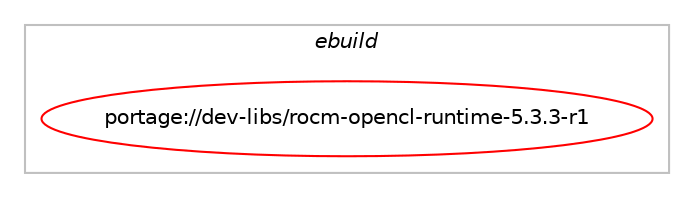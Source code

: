 digraph prolog {

# *************
# Graph options
# *************

newrank=true;
concentrate=true;
compound=true;
graph [rankdir=LR,fontname=Helvetica,fontsize=10,ranksep=1.5];#, ranksep=2.5, nodesep=0.2];
edge  [arrowhead=vee];
node  [fontname=Helvetica,fontsize=10];

# **********
# The ebuild
# **********

subgraph cluster_leftcol {
color=gray;
label=<<i>ebuild</i>>;
id [label="portage://dev-libs/rocm-opencl-runtime-5.3.3-r1", color=red, width=4, href="../dev-libs/rocm-opencl-runtime-5.3.3-r1.svg"];
}

# ****************
# The dependencies
# ****************

subgraph cluster_midcol {
color=gray;
label=<<i>dependencies</i>>;
subgraph cluster_compile {
fillcolor="#eeeeee";
style=filled;
label=<<i>compile</i>>;
# *** BEGIN UNKNOWN DEPENDENCY TYPE (TODO) ***
# id -> equal(package_dependency(portage://dev-libs/rocm-opencl-runtime-5.3.3-r1,install,no,dev-libs,rocm-comgr,greaterequal,[5.3.3,,,5.3.3],[],[]))
# *** END UNKNOWN DEPENDENCY TYPE (TODO) ***

# *** BEGIN UNKNOWN DEPENDENCY TYPE (TODO) ***
# id -> equal(package_dependency(portage://dev-libs/rocm-opencl-runtime-5.3.3-r1,install,no,dev-libs,rocm-device-libs,greaterequal,[5.3.3,,,5.3.3],[],[]))
# *** END UNKNOWN DEPENDENCY TYPE (TODO) ***

# *** BEGIN UNKNOWN DEPENDENCY TYPE (TODO) ***
# id -> equal(package_dependency(portage://dev-libs/rocm-opencl-runtime-5.3.3-r1,install,no,dev-libs,rocr-runtime,greaterequal,[5.3.3,,,5.3.3],[],[]))
# *** END UNKNOWN DEPENDENCY TYPE (TODO) ***

# *** BEGIN UNKNOWN DEPENDENCY TYPE (TODO) ***
# id -> equal(package_dependency(portage://dev-libs/rocm-opencl-runtime-5.3.3-r1,install,no,dev-util,opencl-headers,none,[,,],[],[]))
# *** END UNKNOWN DEPENDENCY TYPE (TODO) ***

# *** BEGIN UNKNOWN DEPENDENCY TYPE (TODO) ***
# id -> equal(package_dependency(portage://dev-libs/rocm-opencl-runtime-5.3.3-r1,install,no,media-libs,mesa,none,[,,],[],[use(disable(opencl),none)]))
# *** END UNKNOWN DEPENDENCY TYPE (TODO) ***

# *** BEGIN UNKNOWN DEPENDENCY TYPE (TODO) ***
# id -> equal(package_dependency(portage://dev-libs/rocm-opencl-runtime-5.3.3-r1,install,no,virtual,opencl,greaterequal,[3,,,3],[],[]))
# *** END UNKNOWN DEPENDENCY TYPE (TODO) ***

}
subgraph cluster_compileandrun {
fillcolor="#eeeeee";
style=filled;
label=<<i>compile and run</i>>;
}
subgraph cluster_run {
fillcolor="#eeeeee";
style=filled;
label=<<i>run</i>>;
# *** BEGIN UNKNOWN DEPENDENCY TYPE (TODO) ***
# id -> equal(package_dependency(portage://dev-libs/rocm-opencl-runtime-5.3.3-r1,run,no,dev-libs,rocm-comgr,greaterequal,[5.3.3,,,5.3.3],[],[]))
# *** END UNKNOWN DEPENDENCY TYPE (TODO) ***

# *** BEGIN UNKNOWN DEPENDENCY TYPE (TODO) ***
# id -> equal(package_dependency(portage://dev-libs/rocm-opencl-runtime-5.3.3-r1,run,no,dev-libs,rocm-device-libs,greaterequal,[5.3.3,,,5.3.3],[],[]))
# *** END UNKNOWN DEPENDENCY TYPE (TODO) ***

# *** BEGIN UNKNOWN DEPENDENCY TYPE (TODO) ***
# id -> equal(package_dependency(portage://dev-libs/rocm-opencl-runtime-5.3.3-r1,run,no,dev-libs,rocr-runtime,greaterequal,[5.3.3,,,5.3.3],[],[]))
# *** END UNKNOWN DEPENDENCY TYPE (TODO) ***

# *** BEGIN UNKNOWN DEPENDENCY TYPE (TODO) ***
# id -> equal(package_dependency(portage://dev-libs/rocm-opencl-runtime-5.3.3-r1,run,no,media-libs,mesa,none,[,,],[],[use(disable(opencl),none)]))
# *** END UNKNOWN DEPENDENCY TYPE (TODO) ***

# *** BEGIN UNKNOWN DEPENDENCY TYPE (TODO) ***
# id -> equal(package_dependency(portage://dev-libs/rocm-opencl-runtime-5.3.3-r1,run,no,virtual,opencl,greaterequal,[3,,,3],[],[]))
# *** END UNKNOWN DEPENDENCY TYPE (TODO) ***

}
}

# **************
# The candidates
# **************

subgraph cluster_choices {
rank=same;
color=gray;
label=<<i>candidates</i>>;

}

}

